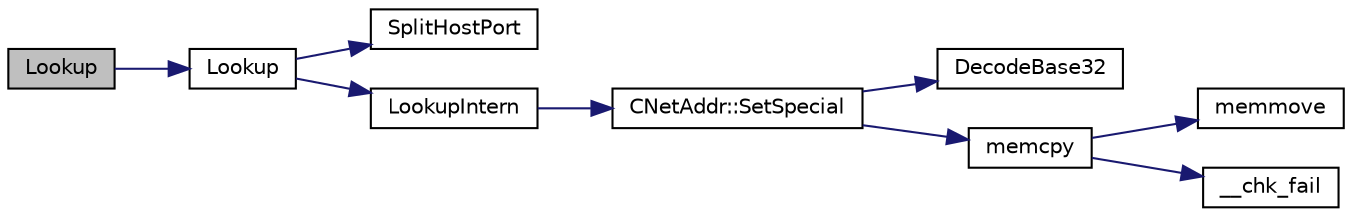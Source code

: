 digraph "Lookup"
{
  edge [fontname="Helvetica",fontsize="10",labelfontname="Helvetica",labelfontsize="10"];
  node [fontname="Helvetica",fontsize="10",shape=record];
  rankdir="LR";
  Node464 [label="Lookup",height=0.2,width=0.4,color="black", fillcolor="grey75", style="filled", fontcolor="black"];
  Node464 -> Node465 [color="midnightblue",fontsize="10",style="solid",fontname="Helvetica"];
  Node465 [label="Lookup",height=0.2,width=0.4,color="black", fillcolor="white", style="filled",URL="$d0/d0e/netbase_8cpp.html#a56a2f4bcb9fb77b5efe358f804f642cc"];
  Node465 -> Node466 [color="midnightblue",fontsize="10",style="solid",fontname="Helvetica"];
  Node466 [label="SplitHostPort",height=0.2,width=0.4,color="black", fillcolor="white", style="filled",URL="$d0/d0e/netbase_8cpp.html#a1b1ce2ba1ffe40785e65ec3ad5a20e79"];
  Node465 -> Node467 [color="midnightblue",fontsize="10",style="solid",fontname="Helvetica"];
  Node467 [label="LookupIntern",height=0.2,width=0.4,color="black", fillcolor="white", style="filled",URL="$d0/d0e/netbase_8cpp.html#a9fee8268e1061be54e4826caf0258f9d"];
  Node467 -> Node468 [color="midnightblue",fontsize="10",style="solid",fontname="Helvetica"];
  Node468 [label="CNetAddr::SetSpecial",height=0.2,width=0.4,color="black", fillcolor="white", style="filled",URL="$d3/dc3/class_c_net_addr.html#aa3e44dfd064d9d8da1cb48cdcb7dd231"];
  Node468 -> Node469 [color="midnightblue",fontsize="10",style="solid",fontname="Helvetica"];
  Node469 [label="DecodeBase32",height=0.2,width=0.4,color="black", fillcolor="white", style="filled",URL="$df/d2d/util_8cpp.html#a8266fd137bc7f76f4a75024baab5c18f"];
  Node468 -> Node470 [color="midnightblue",fontsize="10",style="solid",fontname="Helvetica"];
  Node470 [label="memcpy",height=0.2,width=0.4,color="black", fillcolor="white", style="filled",URL="$d5/d9f/glibc__compat_8cpp.html#a0f46826ab0466591e136db24394923cf"];
  Node470 -> Node471 [color="midnightblue",fontsize="10",style="solid",fontname="Helvetica"];
  Node471 [label="memmove",height=0.2,width=0.4,color="black", fillcolor="white", style="filled",URL="$d5/d9f/glibc__compat_8cpp.html#a9778d49e9029dd75bc53ecbbf9f5e9a1"];
  Node470 -> Node472 [color="midnightblue",fontsize="10",style="solid",fontname="Helvetica"];
  Node472 [label="__chk_fail",height=0.2,width=0.4,color="black", fillcolor="white", style="filled",URL="$d5/d9f/glibc__compat_8cpp.html#a424ac71631da5ada2976630ff67051d1"];
}
